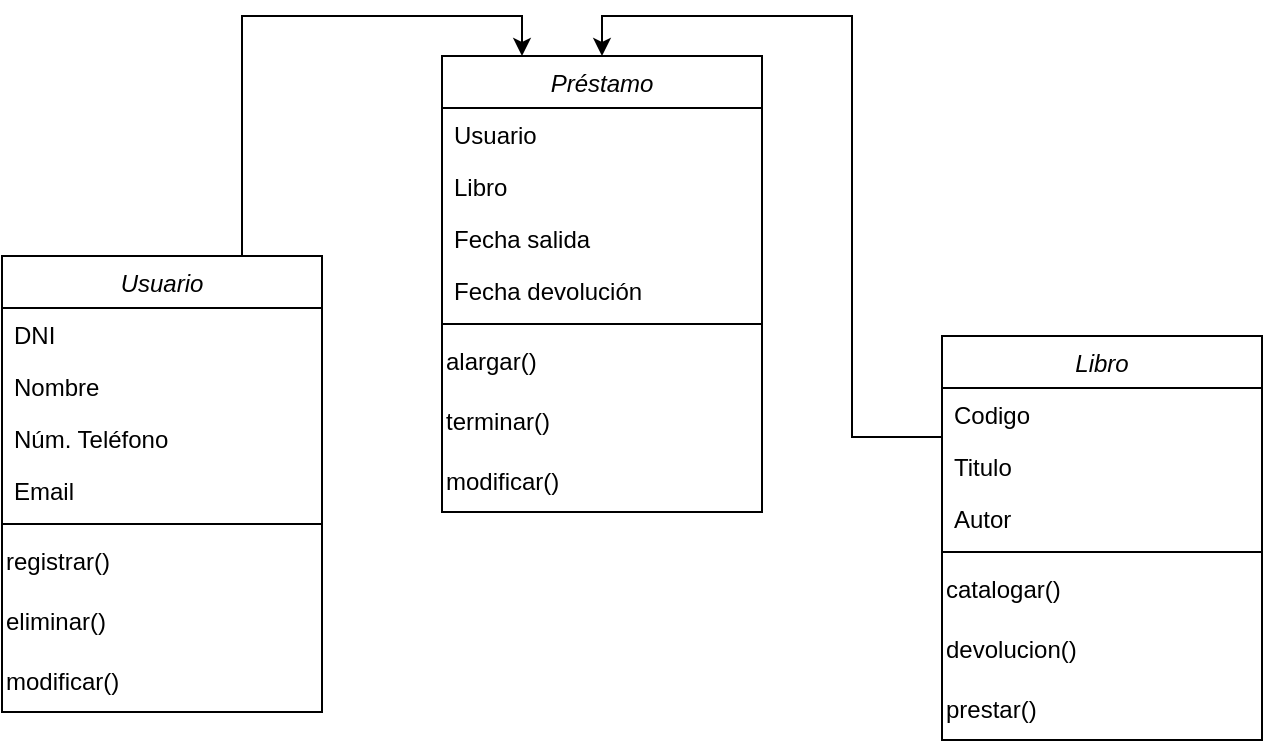 <mxfile version="26.1.0">
  <diagram id="C5RBs43oDa-KdzZeNtuy" name="Page-1">
    <mxGraphModel dx="882" dy="549" grid="1" gridSize="10" guides="1" tooltips="1" connect="1" arrows="1" fold="1" page="1" pageScale="1" pageWidth="827" pageHeight="1169" math="0" shadow="0">
      <root>
        <mxCell id="WIyWlLk6GJQsqaUBKTNV-0" />
        <mxCell id="WIyWlLk6GJQsqaUBKTNV-1" parent="WIyWlLk6GJQsqaUBKTNV-0" />
        <mxCell id="nWLQ6QqePbdFWNG0VNhO-18" style="edgeStyle=orthogonalEdgeStyle;rounded=0;orthogonalLoop=1;jettySize=auto;html=1;exitX=0.75;exitY=0;exitDx=0;exitDy=0;entryX=0.25;entryY=0;entryDx=0;entryDy=0;" edge="1" parent="WIyWlLk6GJQsqaUBKTNV-1" source="zkfFHV4jXpPFQw0GAbJ--0" target="nWLQ6QqePbdFWNG0VNhO-38">
          <mxGeometry relative="1" as="geometry">
            <mxPoint x="300" y="359" as="targetPoint" />
          </mxGeometry>
        </mxCell>
        <mxCell id="zkfFHV4jXpPFQw0GAbJ--0" value="Usuario" style="swimlane;fontStyle=2;align=center;verticalAlign=top;childLayout=stackLayout;horizontal=1;startSize=26;horizontalStack=0;resizeParent=1;resizeLast=0;collapsible=1;marginBottom=0;rounded=0;shadow=0;strokeWidth=1;" parent="WIyWlLk6GJQsqaUBKTNV-1" vertex="1">
          <mxGeometry x="90" y="150" width="160" height="228" as="geometry">
            <mxRectangle x="230" y="140" width="160" height="26" as="alternateBounds" />
          </mxGeometry>
        </mxCell>
        <mxCell id="zkfFHV4jXpPFQw0GAbJ--1" value="DNI" style="text;align=left;verticalAlign=top;spacingLeft=4;spacingRight=4;overflow=hidden;rotatable=0;points=[[0,0.5],[1,0.5]];portConstraint=eastwest;" parent="zkfFHV4jXpPFQw0GAbJ--0" vertex="1">
          <mxGeometry y="26" width="160" height="26" as="geometry" />
        </mxCell>
        <mxCell id="zkfFHV4jXpPFQw0GAbJ--2" value="Nombre" style="text;align=left;verticalAlign=top;spacingLeft=4;spacingRight=4;overflow=hidden;rotatable=0;points=[[0,0.5],[1,0.5]];portConstraint=eastwest;rounded=0;shadow=0;html=0;" parent="zkfFHV4jXpPFQw0GAbJ--0" vertex="1">
          <mxGeometry y="52" width="160" height="26" as="geometry" />
        </mxCell>
        <mxCell id="zkfFHV4jXpPFQw0GAbJ--3" value="Núm. Teléfono" style="text;align=left;verticalAlign=top;spacingLeft=4;spacingRight=4;overflow=hidden;rotatable=0;points=[[0,0.5],[1,0.5]];portConstraint=eastwest;rounded=0;shadow=0;html=0;" parent="zkfFHV4jXpPFQw0GAbJ--0" vertex="1">
          <mxGeometry y="78" width="160" height="26" as="geometry" />
        </mxCell>
        <mxCell id="nWLQ6QqePbdFWNG0VNhO-0" value="Email" style="text;align=left;verticalAlign=top;spacingLeft=4;spacingRight=4;overflow=hidden;rotatable=0;points=[[0,0.5],[1,0.5]];portConstraint=eastwest;rounded=0;shadow=0;html=0;" vertex="1" parent="zkfFHV4jXpPFQw0GAbJ--0">
          <mxGeometry y="104" width="160" height="26" as="geometry" />
        </mxCell>
        <mxCell id="nWLQ6QqePbdFWNG0VNhO-23" value="" style="line;strokeWidth=1;fillColor=none;align=left;verticalAlign=middle;spacingTop=-1;spacingLeft=3;spacingRight=3;rotatable=0;labelPosition=right;points=[];portConstraint=eastwest;strokeColor=inherit;" vertex="1" parent="zkfFHV4jXpPFQw0GAbJ--0">
          <mxGeometry y="130" width="160" height="8" as="geometry" />
        </mxCell>
        <mxCell id="nWLQ6QqePbdFWNG0VNhO-35" value="registrar()" style="text;html=1;align=left;verticalAlign=middle;resizable=0;points=[];autosize=1;strokeColor=none;fillColor=none;" vertex="1" parent="zkfFHV4jXpPFQw0GAbJ--0">
          <mxGeometry y="138" width="160" height="30" as="geometry" />
        </mxCell>
        <mxCell id="nWLQ6QqePbdFWNG0VNhO-32" value="eliminar()" style="text;html=1;align=left;verticalAlign=middle;resizable=0;points=[];autosize=1;strokeColor=none;fillColor=none;" vertex="1" parent="zkfFHV4jXpPFQw0GAbJ--0">
          <mxGeometry y="168" width="160" height="30" as="geometry" />
        </mxCell>
        <mxCell id="nWLQ6QqePbdFWNG0VNhO-36" value="modificar()" style="text;html=1;align=left;verticalAlign=middle;resizable=0;points=[];autosize=1;strokeColor=none;fillColor=none;" vertex="1" parent="zkfFHV4jXpPFQw0GAbJ--0">
          <mxGeometry y="198" width="160" height="30" as="geometry" />
        </mxCell>
        <mxCell id="nWLQ6QqePbdFWNG0VNhO-47" style="edgeStyle=orthogonalEdgeStyle;rounded=0;orthogonalLoop=1;jettySize=auto;html=1;exitX=0;exitY=0.25;exitDx=0;exitDy=0;entryX=0.5;entryY=0;entryDx=0;entryDy=0;" edge="1" parent="WIyWlLk6GJQsqaUBKTNV-1" source="nWLQ6QqePbdFWNG0VNhO-25" target="nWLQ6QqePbdFWNG0VNhO-38">
          <mxGeometry relative="1" as="geometry" />
        </mxCell>
        <mxCell id="nWLQ6QqePbdFWNG0VNhO-25" value="Libro" style="swimlane;fontStyle=2;align=center;verticalAlign=top;childLayout=stackLayout;horizontal=1;startSize=26;horizontalStack=0;resizeParent=1;resizeLast=0;collapsible=1;marginBottom=0;rounded=0;shadow=0;strokeWidth=1;" vertex="1" parent="WIyWlLk6GJQsqaUBKTNV-1">
          <mxGeometry x="560" y="190" width="160" height="202" as="geometry">
            <mxRectangle x="230" y="140" width="160" height="26" as="alternateBounds" />
          </mxGeometry>
        </mxCell>
        <mxCell id="nWLQ6QqePbdFWNG0VNhO-26" value="Codigo" style="text;align=left;verticalAlign=top;spacingLeft=4;spacingRight=4;overflow=hidden;rotatable=0;points=[[0,0.5],[1,0.5]];portConstraint=eastwest;" vertex="1" parent="nWLQ6QqePbdFWNG0VNhO-25">
          <mxGeometry y="26" width="160" height="26" as="geometry" />
        </mxCell>
        <mxCell id="nWLQ6QqePbdFWNG0VNhO-27" value="Titulo" style="text;align=left;verticalAlign=top;spacingLeft=4;spacingRight=4;overflow=hidden;rotatable=0;points=[[0,0.5],[1,0.5]];portConstraint=eastwest;rounded=0;shadow=0;html=0;" vertex="1" parent="nWLQ6QqePbdFWNG0VNhO-25">
          <mxGeometry y="52" width="160" height="26" as="geometry" />
        </mxCell>
        <mxCell id="nWLQ6QqePbdFWNG0VNhO-28" value="Autor" style="text;align=left;verticalAlign=top;spacingLeft=4;spacingRight=4;overflow=hidden;rotatable=0;points=[[0,0.5],[1,0.5]];portConstraint=eastwest;rounded=0;shadow=0;html=0;" vertex="1" parent="nWLQ6QqePbdFWNG0VNhO-25">
          <mxGeometry y="78" width="160" height="26" as="geometry" />
        </mxCell>
        <mxCell id="nWLQ6QqePbdFWNG0VNhO-30" value="" style="line;strokeWidth=1;fillColor=none;align=left;verticalAlign=middle;spacingTop=-1;spacingLeft=3;spacingRight=3;rotatable=0;labelPosition=right;points=[];portConstraint=eastwest;strokeColor=inherit;" vertex="1" parent="nWLQ6QqePbdFWNG0VNhO-25">
          <mxGeometry y="104" width="160" height="8" as="geometry" />
        </mxCell>
        <mxCell id="nWLQ6QqePbdFWNG0VNhO-31" value="catalogar()" style="text;html=1;align=left;verticalAlign=middle;resizable=0;points=[];autosize=1;strokeColor=none;fillColor=none;" vertex="1" parent="nWLQ6QqePbdFWNG0VNhO-25">
          <mxGeometry y="112" width="160" height="30" as="geometry" />
        </mxCell>
        <mxCell id="nWLQ6QqePbdFWNG0VNhO-33" value="devolucion()" style="text;html=1;align=left;verticalAlign=middle;resizable=0;points=[];autosize=1;strokeColor=none;fillColor=none;" vertex="1" parent="nWLQ6QqePbdFWNG0VNhO-25">
          <mxGeometry y="142" width="160" height="30" as="geometry" />
        </mxCell>
        <mxCell id="nWLQ6QqePbdFWNG0VNhO-34" value="prestar()" style="text;html=1;align=left;verticalAlign=middle;resizable=0;points=[];autosize=1;strokeColor=none;fillColor=none;" vertex="1" parent="nWLQ6QqePbdFWNG0VNhO-25">
          <mxGeometry y="172" width="160" height="30" as="geometry" />
        </mxCell>
        <mxCell id="nWLQ6QqePbdFWNG0VNhO-38" value="Préstamo" style="swimlane;fontStyle=2;align=center;verticalAlign=top;childLayout=stackLayout;horizontal=1;startSize=26;horizontalStack=0;resizeParent=1;resizeLast=0;collapsible=1;marginBottom=0;rounded=0;shadow=0;strokeWidth=1;" vertex="1" parent="WIyWlLk6GJQsqaUBKTNV-1">
          <mxGeometry x="310" y="50" width="160" height="228" as="geometry">
            <mxRectangle x="230" y="140" width="160" height="26" as="alternateBounds" />
          </mxGeometry>
        </mxCell>
        <mxCell id="nWLQ6QqePbdFWNG0VNhO-39" value="Usuario" style="text;align=left;verticalAlign=top;spacingLeft=4;spacingRight=4;overflow=hidden;rotatable=0;points=[[0,0.5],[1,0.5]];portConstraint=eastwest;" vertex="1" parent="nWLQ6QqePbdFWNG0VNhO-38">
          <mxGeometry y="26" width="160" height="26" as="geometry" />
        </mxCell>
        <mxCell id="nWLQ6QqePbdFWNG0VNhO-40" value="Libro" style="text;align=left;verticalAlign=top;spacingLeft=4;spacingRight=4;overflow=hidden;rotatable=0;points=[[0,0.5],[1,0.5]];portConstraint=eastwest;rounded=0;shadow=0;html=0;" vertex="1" parent="nWLQ6QqePbdFWNG0VNhO-38">
          <mxGeometry y="52" width="160" height="26" as="geometry" />
        </mxCell>
        <mxCell id="nWLQ6QqePbdFWNG0VNhO-41" value="Fecha salida" style="text;align=left;verticalAlign=top;spacingLeft=4;spacingRight=4;overflow=hidden;rotatable=0;points=[[0,0.5],[1,0.5]];portConstraint=eastwest;rounded=0;shadow=0;html=0;" vertex="1" parent="nWLQ6QqePbdFWNG0VNhO-38">
          <mxGeometry y="78" width="160" height="26" as="geometry" />
        </mxCell>
        <mxCell id="nWLQ6QqePbdFWNG0VNhO-42" value="Fecha devolución" style="text;align=left;verticalAlign=top;spacingLeft=4;spacingRight=4;overflow=hidden;rotatable=0;points=[[0,0.5],[1,0.5]];portConstraint=eastwest;rounded=0;shadow=0;html=0;" vertex="1" parent="nWLQ6QqePbdFWNG0VNhO-38">
          <mxGeometry y="104" width="160" height="26" as="geometry" />
        </mxCell>
        <mxCell id="nWLQ6QqePbdFWNG0VNhO-43" value="" style="line;strokeWidth=1;fillColor=none;align=left;verticalAlign=middle;spacingTop=-1;spacingLeft=3;spacingRight=3;rotatable=0;labelPosition=right;points=[];portConstraint=eastwest;strokeColor=inherit;" vertex="1" parent="nWLQ6QqePbdFWNG0VNhO-38">
          <mxGeometry y="130" width="160" height="8" as="geometry" />
        </mxCell>
        <mxCell id="nWLQ6QqePbdFWNG0VNhO-44" value="alargar()" style="text;html=1;align=left;verticalAlign=middle;resizable=0;points=[];autosize=1;strokeColor=none;fillColor=none;" vertex="1" parent="nWLQ6QqePbdFWNG0VNhO-38">
          <mxGeometry y="138" width="160" height="30" as="geometry" />
        </mxCell>
        <mxCell id="nWLQ6QqePbdFWNG0VNhO-45" value="terminar()" style="text;html=1;align=left;verticalAlign=middle;resizable=0;points=[];autosize=1;strokeColor=none;fillColor=none;" vertex="1" parent="nWLQ6QqePbdFWNG0VNhO-38">
          <mxGeometry y="168" width="160" height="30" as="geometry" />
        </mxCell>
        <mxCell id="nWLQ6QqePbdFWNG0VNhO-46" value="modificar()" style="text;html=1;align=left;verticalAlign=middle;resizable=0;points=[];autosize=1;strokeColor=none;fillColor=none;" vertex="1" parent="nWLQ6QqePbdFWNG0VNhO-38">
          <mxGeometry y="198" width="160" height="30" as="geometry" />
        </mxCell>
      </root>
    </mxGraphModel>
  </diagram>
</mxfile>
